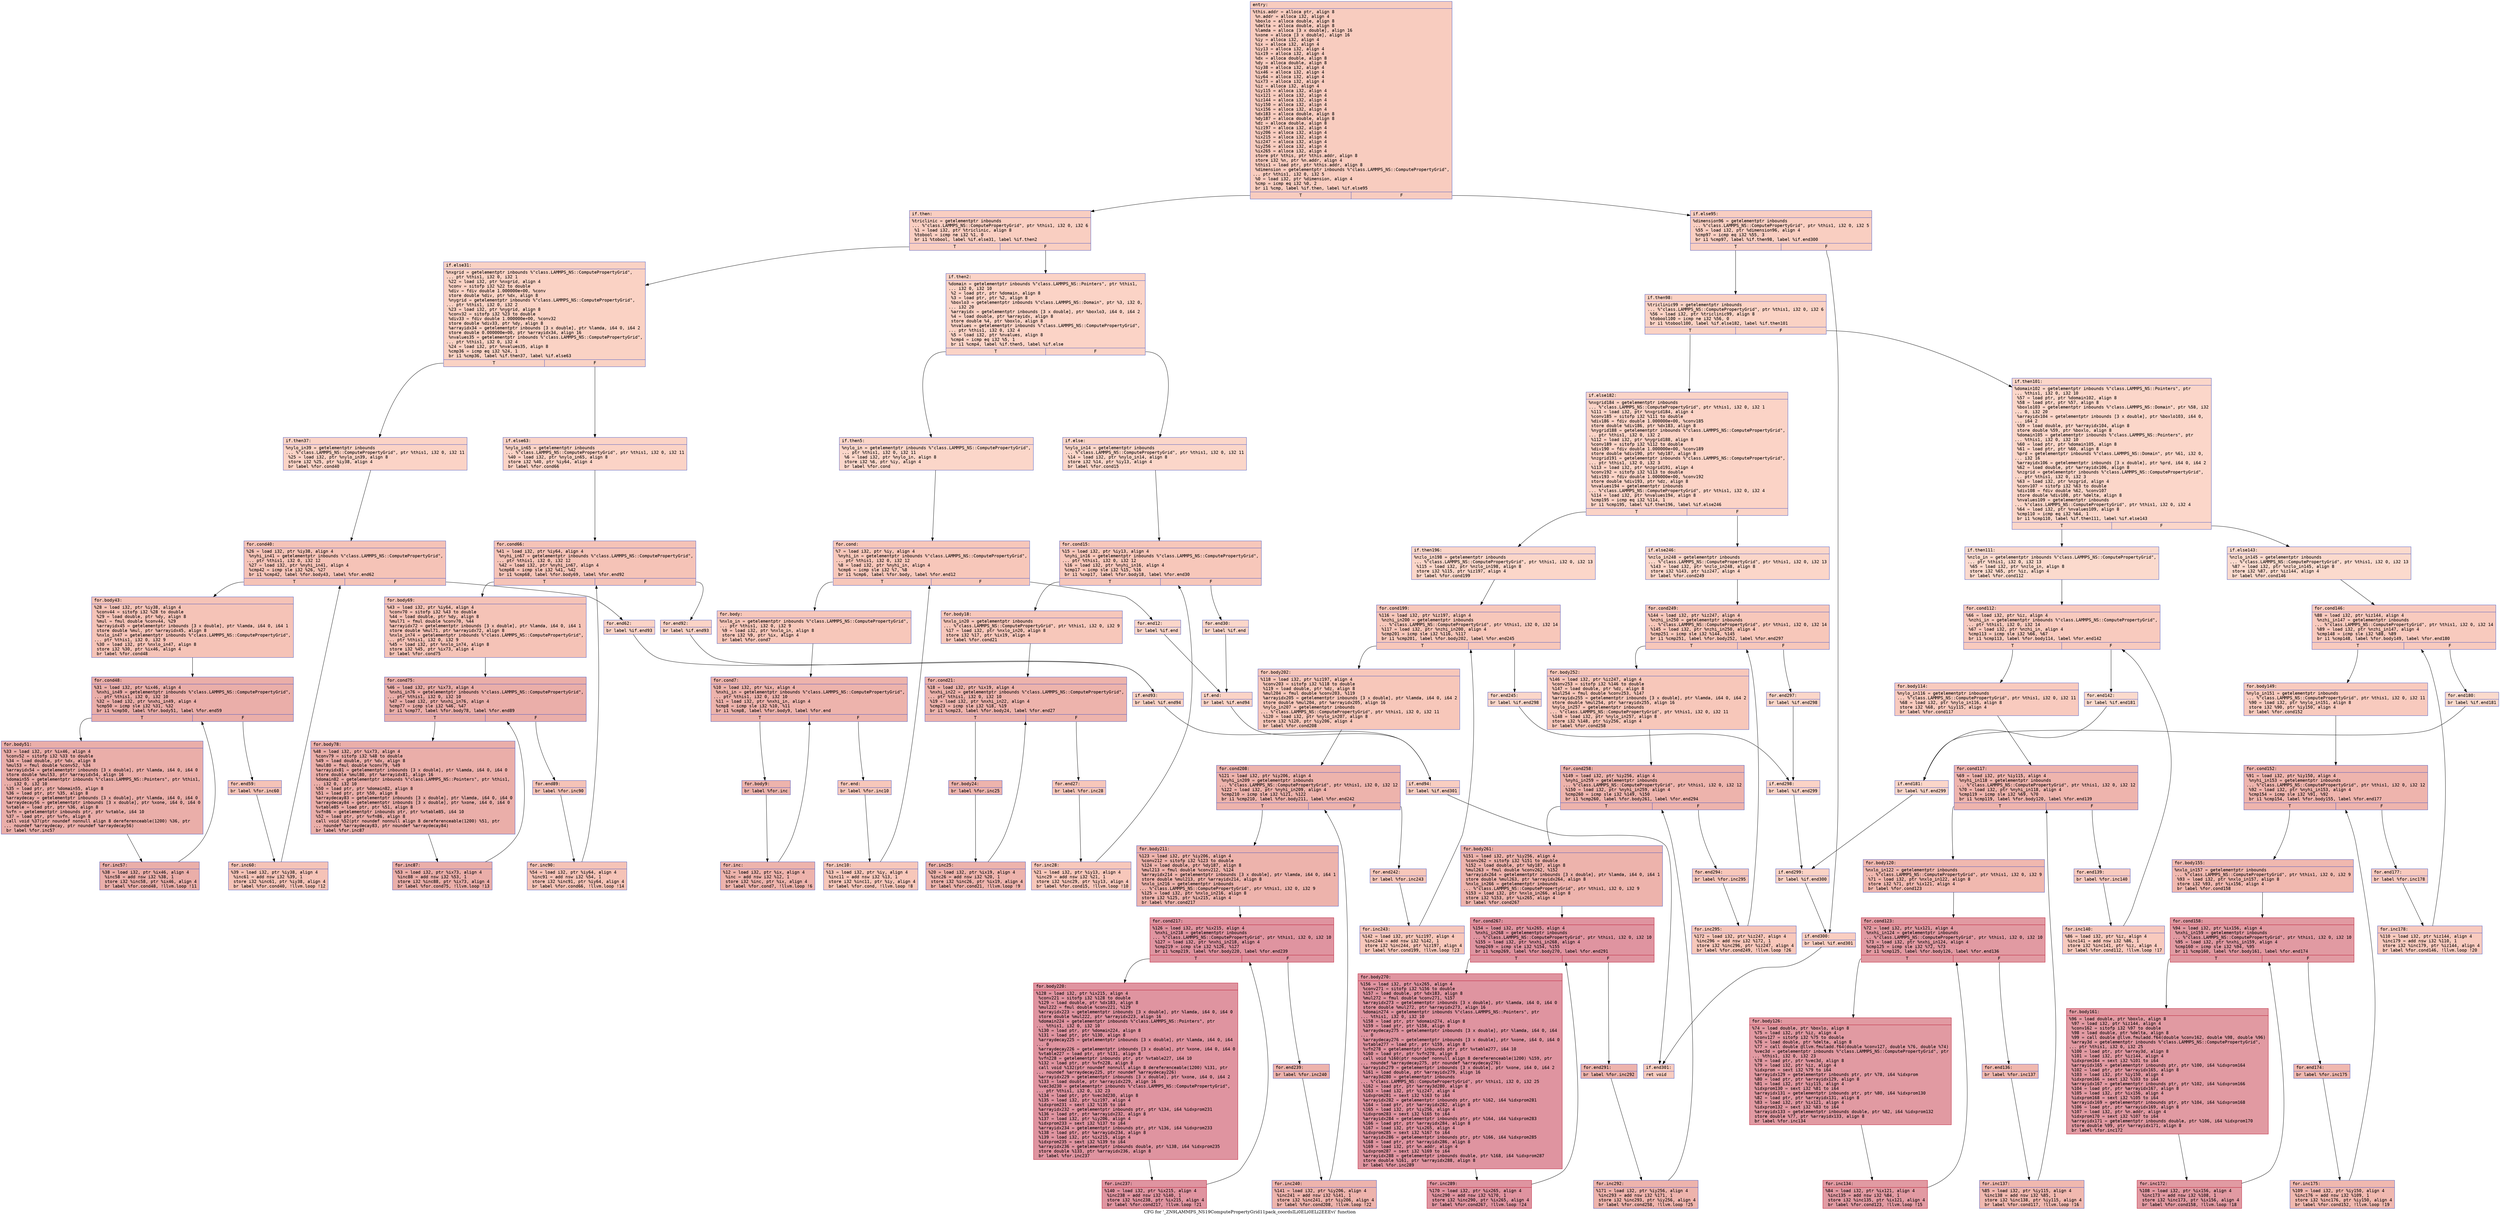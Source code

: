 digraph "CFG for '_ZN9LAMMPS_NS19ComputePropertyGrid11pack_coordsILi0ELi0ELi2EEEvi' function" {
	label="CFG for '_ZN9LAMMPS_NS19ComputePropertyGrid11pack_coordsILi0ELi0ELi2EEEvi' function";

	Node0x559142afe480 [shape=record,color="#3d50c3ff", style=filled, fillcolor="#f08b6e70" fontname="Courier",label="{entry:\l|  %this.addr = alloca ptr, align 8\l  %n.addr = alloca i32, align 4\l  %boxlo = alloca double, align 8\l  %delta = alloca double, align 8\l  %lamda = alloca [3 x double], align 16\l  %xone = alloca [3 x double], align 16\l  %iy = alloca i32, align 4\l  %ix = alloca i32, align 4\l  %iy13 = alloca i32, align 4\l  %ix19 = alloca i32, align 4\l  %dx = alloca double, align 8\l  %dy = alloca double, align 8\l  %iy38 = alloca i32, align 4\l  %ix46 = alloca i32, align 4\l  %iy64 = alloca i32, align 4\l  %ix73 = alloca i32, align 4\l  %iz = alloca i32, align 4\l  %iy115 = alloca i32, align 4\l  %ix121 = alloca i32, align 4\l  %iz144 = alloca i32, align 4\l  %iy150 = alloca i32, align 4\l  %ix156 = alloca i32, align 4\l  %dx183 = alloca double, align 8\l  %dy187 = alloca double, align 8\l  %dz = alloca double, align 8\l  %iz197 = alloca i32, align 4\l  %iy206 = alloca i32, align 4\l  %ix215 = alloca i32, align 4\l  %iz247 = alloca i32, align 4\l  %iy256 = alloca i32, align 4\l  %ix265 = alloca i32, align 4\l  store ptr %this, ptr %this.addr, align 8\l  store i32 %n, ptr %n.addr, align 4\l  %this1 = load ptr, ptr %this.addr, align 8\l  %dimension = getelementptr inbounds %\"class.LAMMPS_NS::ComputePropertyGrid\",\l... ptr %this1, i32 0, i32 5\l  %0 = load i32, ptr %dimension, align 4\l  %cmp = icmp eq i32 %0, 2\l  br i1 %cmp, label %if.then, label %if.else95\l|{<s0>T|<s1>F}}"];
	Node0x559142afe480:s0 -> Node0x559142afe4f0[tooltip="entry -> if.then\nProbability 50.00%" ];
	Node0x559142afe480:s1 -> Node0x559142b001d0[tooltip="entry -> if.else95\nProbability 50.00%" ];
	Node0x559142afe4f0 [shape=record,color="#3d50c3ff", style=filled, fillcolor="#f2907270" fontname="Courier",label="{if.then:\l|  %triclinic = getelementptr inbounds\l... %\"class.LAMMPS_NS::ComputePropertyGrid\", ptr %this1, i32 0, i32 6\l  %1 = load i32, ptr %triclinic, align 8\l  %tobool = icmp ne i32 %1, 0\l  br i1 %tobool, label %if.else31, label %if.then2\l|{<s0>T|<s1>F}}"];
	Node0x559142afe4f0:s0 -> Node0x559142afee50[tooltip="if.then -> if.else31\nProbability 62.50%" ];
	Node0x559142afe4f0:s1 -> Node0x559142b01ac0[tooltip="if.then -> if.then2\nProbability 37.50%" ];
	Node0x559142b01ac0 [shape=record,color="#3d50c3ff", style=filled, fillcolor="#f59c7d70" fontname="Courier",label="{if.then2:\l|  %domain = getelementptr inbounds %\"class.LAMMPS_NS::Pointers\", ptr %this1,\l... i32 0, i32 10\l  %2 = load ptr, ptr %domain, align 8\l  %3 = load ptr, ptr %2, align 8\l  %boxlo3 = getelementptr inbounds %\"class.LAMMPS_NS::Domain\", ptr %3, i32 0,\l... i32 20\l  %arrayidx = getelementptr inbounds [3 x double], ptr %boxlo3, i64 0, i64 2\l  %4 = load double, ptr %arrayidx, align 8\l  store double %4, ptr %boxlo, align 8\l  %nvalues = getelementptr inbounds %\"class.LAMMPS_NS::ComputePropertyGrid\",\l... ptr %this1, i32 0, i32 4\l  %5 = load i32, ptr %nvalues, align 8\l  %cmp4 = icmp eq i32 %5, 1\l  br i1 %cmp4, label %if.then5, label %if.else\l|{<s0>T|<s1>F}}"];
	Node0x559142b01ac0:s0 -> Node0x559142b022d0[tooltip="if.then2 -> if.then5\nProbability 50.00%" ];
	Node0x559142b01ac0:s1 -> Node0x559142a655b0[tooltip="if.then2 -> if.else\nProbability 50.00%" ];
	Node0x559142b022d0 [shape=record,color="#3d50c3ff", style=filled, fillcolor="#f6a38570" fontname="Courier",label="{if.then5:\l|  %nylo_in = getelementptr inbounds %\"class.LAMMPS_NS::ComputePropertyGrid\",\l... ptr %this1, i32 0, i32 11\l  %6 = load i32, ptr %nylo_in, align 8\l  store i32 %6, ptr %iy, align 4\l  br label %for.cond\l}"];
	Node0x559142b022d0 -> Node0x559142aff8e0[tooltip="if.then5 -> for.cond\nProbability 100.00%" ];
	Node0x559142aff8e0 [shape=record,color="#3d50c3ff", style=filled, fillcolor="#ec7f6370" fontname="Courier",label="{for.cond:\l|  %7 = load i32, ptr %iy, align 4\l  %nyhi_in = getelementptr inbounds %\"class.LAMMPS_NS::ComputePropertyGrid\",\l... ptr %this1, i32 0, i32 12\l  %8 = load i32, ptr %nyhi_in, align 4\l  %cmp6 = icmp sle i32 %7, %8\l  br i1 %cmp6, label %for.body, label %for.end12\l|{<s0>T|<s1>F}}"];
	Node0x559142aff8e0:s0 -> Node0x559142b02c50[tooltip="for.cond -> for.body\nProbability 96.88%" ];
	Node0x559142aff8e0:s1 -> Node0x559142b02cd0[tooltip="for.cond -> for.end12\nProbability 3.12%" ];
	Node0x559142b02c50 [shape=record,color="#3d50c3ff", style=filled, fillcolor="#ec7f6370" fontname="Courier",label="{for.body:\l|  %nxlo_in = getelementptr inbounds %\"class.LAMMPS_NS::ComputePropertyGrid\",\l... ptr %this1, i32 0, i32 9\l  %9 = load i32, ptr %nxlo_in, align 8\l  store i32 %9, ptr %ix, align 4\l  br label %for.cond7\l}"];
	Node0x559142b02c50 -> Node0x559142b03000[tooltip="for.body -> for.cond7\nProbability 100.00%" ];
	Node0x559142b03000 [shape=record,color="#3d50c3ff", style=filled, fillcolor="#d6524470" fontname="Courier",label="{for.cond7:\l|  %10 = load i32, ptr %ix, align 4\l  %nxhi_in = getelementptr inbounds %\"class.LAMMPS_NS::ComputePropertyGrid\",\l... ptr %this1, i32 0, i32 10\l  %11 = load i32, ptr %nxhi_in, align 4\l  %cmp8 = icmp sle i32 %10, %11\l  br i1 %cmp8, label %for.body9, label %for.end\l|{<s0>T|<s1>F}}"];
	Node0x559142b03000:s0 -> Node0x559142b03380[tooltip="for.cond7 -> for.body9\nProbability 96.88%" ];
	Node0x559142b03000:s1 -> Node0x559142b03400[tooltip="for.cond7 -> for.end\nProbability 3.12%" ];
	Node0x559142b03380 [shape=record,color="#3d50c3ff", style=filled, fillcolor="#d6524470" fontname="Courier",label="{for.body9:\l|  br label %for.inc\l}"];
	Node0x559142b03380 -> Node0x559142b03580[tooltip="for.body9 -> for.inc\nProbability 100.00%" ];
	Node0x559142b03580 [shape=record,color="#3d50c3ff", style=filled, fillcolor="#d6524470" fontname="Courier",label="{for.inc:\l|  %12 = load i32, ptr %ix, align 4\l  %inc = add nsw i32 %12, 1\l  store i32 %inc, ptr %ix, align 4\l  br label %for.cond7, !llvm.loop !6\l}"];
	Node0x559142b03580 -> Node0x559142b03000[tooltip="for.inc -> for.cond7\nProbability 100.00%" ];
	Node0x559142b03400 [shape=record,color="#3d50c3ff", style=filled, fillcolor="#ec7f6370" fontname="Courier",label="{for.end:\l|  br label %for.inc10\l}"];
	Node0x559142b03400 -> Node0x559142b039f0[tooltip="for.end -> for.inc10\nProbability 100.00%" ];
	Node0x559142b039f0 [shape=record,color="#3d50c3ff", style=filled, fillcolor="#ec7f6370" fontname="Courier",label="{for.inc10:\l|  %13 = load i32, ptr %iy, align 4\l  %inc11 = add nsw i32 %13, 1\l  store i32 %inc11, ptr %iy, align 4\l  br label %for.cond, !llvm.loop !8\l}"];
	Node0x559142b039f0 -> Node0x559142aff8e0[tooltip="for.inc10 -> for.cond\nProbability 100.00%" ];
	Node0x559142b02cd0 [shape=record,color="#3d50c3ff", style=filled, fillcolor="#f6a38570" fontname="Courier",label="{for.end12:\l|  br label %if.end\l}"];
	Node0x559142b02cd0 -> Node0x559142b03e70[tooltip="for.end12 -> if.end\nProbability 100.00%" ];
	Node0x559142a655b0 [shape=record,color="#3d50c3ff", style=filled, fillcolor="#f6a38570" fontname="Courier",label="{if.else:\l|  %nylo_in14 = getelementptr inbounds\l... %\"class.LAMMPS_NS::ComputePropertyGrid\", ptr %this1, i32 0, i32 11\l  %14 = load i32, ptr %nylo_in14, align 8\l  store i32 %14, ptr %iy13, align 4\l  br label %for.cond15\l}"];
	Node0x559142a655b0 -> Node0x559142b04160[tooltip="if.else -> for.cond15\nProbability 100.00%" ];
	Node0x559142b04160 [shape=record,color="#3d50c3ff", style=filled, fillcolor="#ec7f6370" fontname="Courier",label="{for.cond15:\l|  %15 = load i32, ptr %iy13, align 4\l  %nyhi_in16 = getelementptr inbounds %\"class.LAMMPS_NS::ComputePropertyGrid\",\l... ptr %this1, i32 0, i32 12\l  %16 = load i32, ptr %nyhi_in16, align 4\l  %cmp17 = icmp sle i32 %15, %16\l  br i1 %cmp17, label %for.body18, label %for.end30\l|{<s0>T|<s1>F}}"];
	Node0x559142b04160:s0 -> Node0x559142b044f0[tooltip="for.cond15 -> for.body18\nProbability 96.88%" ];
	Node0x559142b04160:s1 -> Node0x559142b04570[tooltip="for.cond15 -> for.end30\nProbability 3.12%" ];
	Node0x559142b044f0 [shape=record,color="#3d50c3ff", style=filled, fillcolor="#ec7f6370" fontname="Courier",label="{for.body18:\l|  %nxlo_in20 = getelementptr inbounds\l... %\"class.LAMMPS_NS::ComputePropertyGrid\", ptr %this1, i32 0, i32 9\l  %17 = load i32, ptr %nxlo_in20, align 8\l  store i32 %17, ptr %ix19, align 4\l  br label %for.cond21\l}"];
	Node0x559142b044f0 -> Node0x559142b048b0[tooltip="for.body18 -> for.cond21\nProbability 100.00%" ];
	Node0x559142b048b0 [shape=record,color="#3d50c3ff", style=filled, fillcolor="#d6524470" fontname="Courier",label="{for.cond21:\l|  %18 = load i32, ptr %ix19, align 4\l  %nxhi_in22 = getelementptr inbounds %\"class.LAMMPS_NS::ComputePropertyGrid\",\l... ptr %this1, i32 0, i32 10\l  %19 = load i32, ptr %nxhi_in22, align 4\l  %cmp23 = icmp sle i32 %18, %19\l  br i1 %cmp23, label %for.body24, label %for.end27\l|{<s0>T|<s1>F}}"];
	Node0x559142b048b0:s0 -> Node0x559142b04c40[tooltip="for.cond21 -> for.body24\nProbability 96.88%" ];
	Node0x559142b048b0:s1 -> Node0x559142b04cc0[tooltip="for.cond21 -> for.end27\nProbability 3.12%" ];
	Node0x559142b04c40 [shape=record,color="#3d50c3ff", style=filled, fillcolor="#d6524470" fontname="Courier",label="{for.body24:\l|  br label %for.inc25\l}"];
	Node0x559142b04c40 -> Node0x559142b04df0[tooltip="for.body24 -> for.inc25\nProbability 100.00%" ];
	Node0x559142b04df0 [shape=record,color="#3d50c3ff", style=filled, fillcolor="#d6524470" fontname="Courier",label="{for.inc25:\l|  %20 = load i32, ptr %ix19, align 4\l  %inc26 = add nsw i32 %20, 1\l  store i32 %inc26, ptr %ix19, align 4\l  br label %for.cond21, !llvm.loop !9\l}"];
	Node0x559142b04df0 -> Node0x559142b048b0[tooltip="for.inc25 -> for.cond21\nProbability 100.00%" ];
	Node0x559142b04cc0 [shape=record,color="#3d50c3ff", style=filled, fillcolor="#ec7f6370" fontname="Courier",label="{for.end27:\l|  br label %for.inc28\l}"];
	Node0x559142b04cc0 -> Node0x559142b05270[tooltip="for.end27 -> for.inc28\nProbability 100.00%" ];
	Node0x559142b05270 [shape=record,color="#3d50c3ff", style=filled, fillcolor="#ec7f6370" fontname="Courier",label="{for.inc28:\l|  %21 = load i32, ptr %iy13, align 4\l  %inc29 = add nsw i32 %21, 1\l  store i32 %inc29, ptr %iy13, align 4\l  br label %for.cond15, !llvm.loop !10\l}"];
	Node0x559142b05270 -> Node0x559142b04160[tooltip="for.inc28 -> for.cond15\nProbability 100.00%" ];
	Node0x559142b04570 [shape=record,color="#3d50c3ff", style=filled, fillcolor="#f6a38570" fontname="Courier",label="{for.end30:\l|  br label %if.end\l}"];
	Node0x559142b04570 -> Node0x559142b03e70[tooltip="for.end30 -> if.end\nProbability 100.00%" ];
	Node0x559142b03e70 [shape=record,color="#3d50c3ff", style=filled, fillcolor="#f59c7d70" fontname="Courier",label="{if.end:\l|  br label %if.end94\l}"];
	Node0x559142b03e70 -> Node0x559142b05760[tooltip="if.end -> if.end94\nProbability 100.00%" ];
	Node0x559142afee50 [shape=record,color="#3d50c3ff", style=filled, fillcolor="#f4987a70" fontname="Courier",label="{if.else31:\l|  %nxgrid = getelementptr inbounds %\"class.LAMMPS_NS::ComputePropertyGrid\",\l... ptr %this1, i32 0, i32 1\l  %22 = load i32, ptr %nxgrid, align 4\l  %conv = sitofp i32 %22 to double\l  %div = fdiv double 1.000000e+00, %conv\l  store double %div, ptr %dx, align 8\l  %nygrid = getelementptr inbounds %\"class.LAMMPS_NS::ComputePropertyGrid\",\l... ptr %this1, i32 0, i32 2\l  %23 = load i32, ptr %nygrid, align 8\l  %conv32 = sitofp i32 %23 to double\l  %div33 = fdiv double 1.000000e+00, %conv32\l  store double %div33, ptr %dy, align 8\l  %arrayidx34 = getelementptr inbounds [3 x double], ptr %lamda, i64 0, i64 2\l  store double 0.000000e+00, ptr %arrayidx34, align 16\l  %nvalues35 = getelementptr inbounds %\"class.LAMMPS_NS::ComputePropertyGrid\",\l... ptr %this1, i32 0, i32 4\l  %24 = load i32, ptr %nvalues35, align 8\l  %cmp36 = icmp eq i32 %24, 1\l  br i1 %cmp36, label %if.then37, label %if.else63\l|{<s0>T|<s1>F}}"];
	Node0x559142afee50:s0 -> Node0x559142b06280[tooltip="if.else31 -> if.then37\nProbability 50.00%" ];
	Node0x559142afee50:s1 -> Node0x559142b06300[tooltip="if.else31 -> if.else63\nProbability 50.00%" ];
	Node0x559142b06280 [shape=record,color="#3d50c3ff", style=filled, fillcolor="#f59c7d70" fontname="Courier",label="{if.then37:\l|  %nylo_in39 = getelementptr inbounds\l... %\"class.LAMMPS_NS::ComputePropertyGrid\", ptr %this1, i32 0, i32 11\l  %25 = load i32, ptr %nylo_in39, align 8\l  store i32 %25, ptr %iy38, align 4\l  br label %for.cond40\l}"];
	Node0x559142b06280 -> Node0x559142b06640[tooltip="if.then37 -> for.cond40\nProbability 100.00%" ];
	Node0x559142b06640 [shape=record,color="#3d50c3ff", style=filled, fillcolor="#e8765c70" fontname="Courier",label="{for.cond40:\l|  %26 = load i32, ptr %iy38, align 4\l  %nyhi_in41 = getelementptr inbounds %\"class.LAMMPS_NS::ComputePropertyGrid\",\l... ptr %this1, i32 0, i32 12\l  %27 = load i32, ptr %nyhi_in41, align 4\l  %cmp42 = icmp sle i32 %26, %27\l  br i1 %cmp42, label %for.body43, label %for.end62\l|{<s0>T|<s1>F}}"];
	Node0x559142b06640:s0 -> Node0x559142b02660[tooltip="for.cond40 -> for.body43\nProbability 96.88%" ];
	Node0x559142b06640:s1 -> Node0x559142b026e0[tooltip="for.cond40 -> for.end62\nProbability 3.12%" ];
	Node0x559142b02660 [shape=record,color="#3d50c3ff", style=filled, fillcolor="#e8765c70" fontname="Courier",label="{for.body43:\l|  %28 = load i32, ptr %iy38, align 4\l  %conv44 = sitofp i32 %28 to double\l  %29 = load double, ptr %dy, align 8\l  %mul = fmul double %conv44, %29\l  %arrayidx45 = getelementptr inbounds [3 x double], ptr %lamda, i64 0, i64 1\l  store double %mul, ptr %arrayidx45, align 8\l  %nxlo_in47 = getelementptr inbounds %\"class.LAMMPS_NS::ComputePropertyGrid\",\l... ptr %this1, i32 0, i32 9\l  %30 = load i32, ptr %nxlo_in47, align 8\l  store i32 %30, ptr %ix46, align 4\l  br label %for.cond48\l}"];
	Node0x559142b02660 -> Node0x559142b07760[tooltip="for.body43 -> for.cond48\nProbability 100.00%" ];
	Node0x559142b07760 [shape=record,color="#3d50c3ff", style=filled, fillcolor="#d0473d70" fontname="Courier",label="{for.cond48:\l|  %31 = load i32, ptr %ix46, align 4\l  %nxhi_in49 = getelementptr inbounds %\"class.LAMMPS_NS::ComputePropertyGrid\",\l... ptr %this1, i32 0, i32 10\l  %32 = load i32, ptr %nxhi_in49, align 4\l  %cmp50 = icmp sle i32 %31, %32\l  br i1 %cmp50, label %for.body51, label %for.end59\l|{<s0>T|<s1>F}}"];
	Node0x559142b07760:s0 -> Node0x559142b07af0[tooltip="for.cond48 -> for.body51\nProbability 96.88%" ];
	Node0x559142b07760:s1 -> Node0x559142b07b70[tooltip="for.cond48 -> for.end59\nProbability 3.12%" ];
	Node0x559142b07af0 [shape=record,color="#3d50c3ff", style=filled, fillcolor="#d0473d70" fontname="Courier",label="{for.body51:\l|  %33 = load i32, ptr %ix46, align 4\l  %conv52 = sitofp i32 %33 to double\l  %34 = load double, ptr %dx, align 8\l  %mul53 = fmul double %conv52, %34\l  %arrayidx54 = getelementptr inbounds [3 x double], ptr %lamda, i64 0, i64 0\l  store double %mul53, ptr %arrayidx54, align 16\l  %domain55 = getelementptr inbounds %\"class.LAMMPS_NS::Pointers\", ptr %this1,\l... i32 0, i32 10\l  %35 = load ptr, ptr %domain55, align 8\l  %36 = load ptr, ptr %35, align 8\l  %arraydecay = getelementptr inbounds [3 x double], ptr %lamda, i64 0, i64 0\l  %arraydecay56 = getelementptr inbounds [3 x double], ptr %xone, i64 0, i64 0\l  %vtable = load ptr, ptr %36, align 8\l  %vfn = getelementptr inbounds ptr, ptr %vtable, i64 10\l  %37 = load ptr, ptr %vfn, align 8\l  call void %37(ptr noundef nonnull align 8 dereferenceable(1200) %36, ptr\l... noundef %arraydecay, ptr noundef %arraydecay56)\l  br label %for.inc57\l}"];
	Node0x559142b07af0 -> Node0x559142b086e0[tooltip="for.body51 -> for.inc57\nProbability 100.00%" ];
	Node0x559142b086e0 [shape=record,color="#3d50c3ff", style=filled, fillcolor="#d0473d70" fontname="Courier",label="{for.inc57:\l|  %38 = load i32, ptr %ix46, align 4\l  %inc58 = add nsw i32 %38, 1\l  store i32 %inc58, ptr %ix46, align 4\l  br label %for.cond48, !llvm.loop !11\l}"];
	Node0x559142b086e0 -> Node0x559142b07760[tooltip="for.inc57 -> for.cond48\nProbability 100.00%" ];
	Node0x559142b07b70 [shape=record,color="#3d50c3ff", style=filled, fillcolor="#e8765c70" fontname="Courier",label="{for.end59:\l|  br label %for.inc60\l}"];
	Node0x559142b07b70 -> Node0x559142b08b10[tooltip="for.end59 -> for.inc60\nProbability 100.00%" ];
	Node0x559142b08b10 [shape=record,color="#3d50c3ff", style=filled, fillcolor="#e8765c70" fontname="Courier",label="{for.inc60:\l|  %39 = load i32, ptr %iy38, align 4\l  %inc61 = add nsw i32 %39, 1\l  store i32 %inc61, ptr %iy38, align 4\l  br label %for.cond40, !llvm.loop !12\l}"];
	Node0x559142b08b10 -> Node0x559142b06640[tooltip="for.inc60 -> for.cond40\nProbability 100.00%" ];
	Node0x559142b026e0 [shape=record,color="#3d50c3ff", style=filled, fillcolor="#f59c7d70" fontname="Courier",label="{for.end62:\l|  br label %if.end93\l}"];
	Node0x559142b026e0 -> Node0x559142b08f70[tooltip="for.end62 -> if.end93\nProbability 100.00%" ];
	Node0x559142b06300 [shape=record,color="#3d50c3ff", style=filled, fillcolor="#f59c7d70" fontname="Courier",label="{if.else63:\l|  %nylo_in65 = getelementptr inbounds\l... %\"class.LAMMPS_NS::ComputePropertyGrid\", ptr %this1, i32 0, i32 11\l  %40 = load i32, ptr %nylo_in65, align 8\l  store i32 %40, ptr %iy64, align 4\l  br label %for.cond66\l}"];
	Node0x559142b06300 -> Node0x559142b09270[tooltip="if.else63 -> for.cond66\nProbability 100.00%" ];
	Node0x559142b09270 [shape=record,color="#3d50c3ff", style=filled, fillcolor="#e8765c70" fontname="Courier",label="{for.cond66:\l|  %41 = load i32, ptr %iy64, align 4\l  %nyhi_in67 = getelementptr inbounds %\"class.LAMMPS_NS::ComputePropertyGrid\",\l... ptr %this1, i32 0, i32 12\l  %42 = load i32, ptr %nyhi_in67, align 4\l  %cmp68 = icmp sle i32 %41, %42\l  br i1 %cmp68, label %for.body69, label %for.end92\l|{<s0>T|<s1>F}}"];
	Node0x559142b09270:s0 -> Node0x559142b09600[tooltip="for.cond66 -> for.body69\nProbability 96.88%" ];
	Node0x559142b09270:s1 -> Node0x559142b09680[tooltip="for.cond66 -> for.end92\nProbability 3.12%" ];
	Node0x559142b09600 [shape=record,color="#3d50c3ff", style=filled, fillcolor="#e8765c70" fontname="Courier",label="{for.body69:\l|  %43 = load i32, ptr %iy64, align 4\l  %conv70 = sitofp i32 %43 to double\l  %44 = load double, ptr %dy, align 8\l  %mul71 = fmul double %conv70, %44\l  %arrayidx72 = getelementptr inbounds [3 x double], ptr %lamda, i64 0, i64 1\l  store double %mul71, ptr %arrayidx72, align 8\l  %nxlo_in74 = getelementptr inbounds %\"class.LAMMPS_NS::ComputePropertyGrid\",\l... ptr %this1, i32 0, i32 9\l  %45 = load i32, ptr %nxlo_in74, align 8\l  store i32 %45, ptr %ix73, align 4\l  br label %for.cond75\l}"];
	Node0x559142b09600 -> Node0x559142b09d90[tooltip="for.body69 -> for.cond75\nProbability 100.00%" ];
	Node0x559142b09d90 [shape=record,color="#3d50c3ff", style=filled, fillcolor="#d0473d70" fontname="Courier",label="{for.cond75:\l|  %46 = load i32, ptr %ix73, align 4\l  %nxhi_in76 = getelementptr inbounds %\"class.LAMMPS_NS::ComputePropertyGrid\",\l... ptr %this1, i32 0, i32 10\l  %47 = load i32, ptr %nxhi_in76, align 4\l  %cmp77 = icmp sle i32 %46, %47\l  br i1 %cmp77, label %for.body78, label %for.end89\l|{<s0>T|<s1>F}}"];
	Node0x559142b09d90:s0 -> Node0x559142b0a930[tooltip="for.cond75 -> for.body78\nProbability 96.88%" ];
	Node0x559142b09d90:s1 -> Node0x559142b0a9b0[tooltip="for.cond75 -> for.end89\nProbability 3.12%" ];
	Node0x559142b0a930 [shape=record,color="#3d50c3ff", style=filled, fillcolor="#d0473d70" fontname="Courier",label="{for.body78:\l|  %48 = load i32, ptr %ix73, align 4\l  %conv79 = sitofp i32 %48 to double\l  %49 = load double, ptr %dx, align 8\l  %mul80 = fmul double %conv79, %49\l  %arrayidx81 = getelementptr inbounds [3 x double], ptr %lamda, i64 0, i64 0\l  store double %mul80, ptr %arrayidx81, align 16\l  %domain82 = getelementptr inbounds %\"class.LAMMPS_NS::Pointers\", ptr %this1,\l... i32 0, i32 10\l  %50 = load ptr, ptr %domain82, align 8\l  %51 = load ptr, ptr %50, align 8\l  %arraydecay83 = getelementptr inbounds [3 x double], ptr %lamda, i64 0, i64 0\l  %arraydecay84 = getelementptr inbounds [3 x double], ptr %xone, i64 0, i64 0\l  %vtable85 = load ptr, ptr %51, align 8\l  %vfn86 = getelementptr inbounds ptr, ptr %vtable85, i64 10\l  %52 = load ptr, ptr %vfn86, align 8\l  call void %52(ptr noundef nonnull align 8 dereferenceable(1200) %51, ptr\l... noundef %arraydecay83, ptr noundef %arraydecay84)\l  br label %for.inc87\l}"];
	Node0x559142b0a930 -> Node0x559142b0b610[tooltip="for.body78 -> for.inc87\nProbability 100.00%" ];
	Node0x559142b0b610 [shape=record,color="#3d50c3ff", style=filled, fillcolor="#d0473d70" fontname="Courier",label="{for.inc87:\l|  %53 = load i32, ptr %ix73, align 4\l  %inc88 = add nsw i32 %53, 1\l  store i32 %inc88, ptr %ix73, align 4\l  br label %for.cond75, !llvm.loop !13\l}"];
	Node0x559142b0b610 -> Node0x559142b09d90[tooltip="for.inc87 -> for.cond75\nProbability 100.00%" ];
	Node0x559142b0a9b0 [shape=record,color="#3d50c3ff", style=filled, fillcolor="#e8765c70" fontname="Courier",label="{for.end89:\l|  br label %for.inc90\l}"];
	Node0x559142b0a9b0 -> Node0x559142b0ba40[tooltip="for.end89 -> for.inc90\nProbability 100.00%" ];
	Node0x559142b0ba40 [shape=record,color="#3d50c3ff", style=filled, fillcolor="#e8765c70" fontname="Courier",label="{for.inc90:\l|  %54 = load i32, ptr %iy64, align 4\l  %inc91 = add nsw i32 %54, 1\l  store i32 %inc91, ptr %iy64, align 4\l  br label %for.cond66, !llvm.loop !14\l}"];
	Node0x559142b0ba40 -> Node0x559142b09270[tooltip="for.inc90 -> for.cond66\nProbability 100.00%" ];
	Node0x559142b09680 [shape=record,color="#3d50c3ff", style=filled, fillcolor="#f59c7d70" fontname="Courier",label="{for.end92:\l|  br label %if.end93\l}"];
	Node0x559142b09680 -> Node0x559142b08f70[tooltip="for.end92 -> if.end93\nProbability 100.00%" ];
	Node0x559142b08f70 [shape=record,color="#3d50c3ff", style=filled, fillcolor="#f4987a70" fontname="Courier",label="{if.end93:\l|  br label %if.end94\l}"];
	Node0x559142b08f70 -> Node0x559142b05760[tooltip="if.end93 -> if.end94\nProbability 100.00%" ];
	Node0x559142b05760 [shape=record,color="#3d50c3ff", style=filled, fillcolor="#f2907270" fontname="Courier",label="{if.end94:\l|  br label %if.end301\l}"];
	Node0x559142b05760 -> Node0x559142b0bf80[tooltip="if.end94 -> if.end301\nProbability 100.00%" ];
	Node0x559142b001d0 [shape=record,color="#3d50c3ff", style=filled, fillcolor="#f2907270" fontname="Courier",label="{if.else95:\l|  %dimension96 = getelementptr inbounds\l... %\"class.LAMMPS_NS::ComputePropertyGrid\", ptr %this1, i32 0, i32 5\l  %55 = load i32, ptr %dimension96, align 4\l  %cmp97 = icmp eq i32 %55, 3\l  br i1 %cmp97, label %if.then98, label %if.end300\l|{<s0>T|<s1>F}}"];
	Node0x559142b001d0:s0 -> Node0x559142b0c290[tooltip="if.else95 -> if.then98\nProbability 50.00%" ];
	Node0x559142b001d0:s1 -> Node0x559142b0c310[tooltip="if.else95 -> if.end300\nProbability 50.00%" ];
	Node0x559142b0c290 [shape=record,color="#3d50c3ff", style=filled, fillcolor="#f4987a70" fontname="Courier",label="{if.then98:\l|  %triclinic99 = getelementptr inbounds\l... %\"class.LAMMPS_NS::ComputePropertyGrid\", ptr %this1, i32 0, i32 6\l  %56 = load i32, ptr %triclinic99, align 8\l  %tobool100 = icmp ne i32 %56, 0\l  br i1 %tobool100, label %if.else182, label %if.then101\l|{<s0>T|<s1>F}}"];
	Node0x559142b0c290:s0 -> Node0x559142b0c670[tooltip="if.then98 -> if.else182\nProbability 62.50%" ];
	Node0x559142b0c290:s1 -> Node0x559142b0c6f0[tooltip="if.then98 -> if.then101\nProbability 37.50%" ];
	Node0x559142b0c6f0 [shape=record,color="#3d50c3ff", style=filled, fillcolor="#f6a38570" fontname="Courier",label="{if.then101:\l|  %domain102 = getelementptr inbounds %\"class.LAMMPS_NS::Pointers\", ptr\l... %this1, i32 0, i32 10\l  %57 = load ptr, ptr %domain102, align 8\l  %58 = load ptr, ptr %57, align 8\l  %boxlo103 = getelementptr inbounds %\"class.LAMMPS_NS::Domain\", ptr %58, i32\l... 0, i32 20\l  %arrayidx104 = getelementptr inbounds [3 x double], ptr %boxlo103, i64 0,\l... i64 2\l  %59 = load double, ptr %arrayidx104, align 8\l  store double %59, ptr %boxlo, align 8\l  %domain105 = getelementptr inbounds %\"class.LAMMPS_NS::Pointers\", ptr\l... %this1, i32 0, i32 10\l  %60 = load ptr, ptr %domain105, align 8\l  %61 = load ptr, ptr %60, align 8\l  %prd = getelementptr inbounds %\"class.LAMMPS_NS::Domain\", ptr %61, i32 0,\l... i32 16\l  %arrayidx106 = getelementptr inbounds [3 x double], ptr %prd, i64 0, i64 2\l  %62 = load double, ptr %arrayidx106, align 8\l  %nzgrid = getelementptr inbounds %\"class.LAMMPS_NS::ComputePropertyGrid\",\l... ptr %this1, i32 0, i32 3\l  %63 = load i32, ptr %nzgrid, align 4\l  %conv107 = sitofp i32 %63 to double\l  %div108 = fdiv double %62, %conv107\l  store double %div108, ptr %delta, align 8\l  %nvalues109 = getelementptr inbounds\l... %\"class.LAMMPS_NS::ComputePropertyGrid\", ptr %this1, i32 0, i32 4\l  %64 = load i32, ptr %nvalues109, align 8\l  %cmp110 = icmp eq i32 %64, 1\l  br i1 %cmp110, label %if.then111, label %if.else143\l|{<s0>T|<s1>F}}"];
	Node0x559142b0c6f0:s0 -> Node0x559142b0d6b0[tooltip="if.then101 -> if.then111\nProbability 50.00%" ];
	Node0x559142b0c6f0:s1 -> Node0x559142b0d730[tooltip="if.then101 -> if.else143\nProbability 50.00%" ];
	Node0x559142b0d6b0 [shape=record,color="#3d50c3ff", style=filled, fillcolor="#f7ac8e70" fontname="Courier",label="{if.then111:\l|  %nzlo_in = getelementptr inbounds %\"class.LAMMPS_NS::ComputePropertyGrid\",\l... ptr %this1, i32 0, i32 13\l  %65 = load i32, ptr %nzlo_in, align 8\l  store i32 %65, ptr %iz, align 4\l  br label %for.cond112\l}"];
	Node0x559142b0d6b0 -> Node0x559142b0da60[tooltip="if.then111 -> for.cond112\nProbability 100.00%" ];
	Node0x559142b0da60 [shape=record,color="#3d50c3ff", style=filled, fillcolor="#ef886b70" fontname="Courier",label="{for.cond112:\l|  %66 = load i32, ptr %iz, align 4\l  %nzhi_in = getelementptr inbounds %\"class.LAMMPS_NS::ComputePropertyGrid\",\l... ptr %this1, i32 0, i32 14\l  %67 = load i32, ptr %nzhi_in, align 4\l  %cmp113 = icmp sle i32 %66, %67\l  br i1 %cmp113, label %for.body114, label %for.end142\l|{<s0>T|<s1>F}}"];
	Node0x559142b0da60:s0 -> Node0x559142b0dde0[tooltip="for.cond112 -> for.body114\nProbability 96.88%" ];
	Node0x559142b0da60:s1 -> Node0x559142b0de60[tooltip="for.cond112 -> for.end142\nProbability 3.12%" ];
	Node0x559142b0dde0 [shape=record,color="#3d50c3ff", style=filled, fillcolor="#ef886b70" fontname="Courier",label="{for.body114:\l|  %nylo_in116 = getelementptr inbounds\l... %\"class.LAMMPS_NS::ComputePropertyGrid\", ptr %this1, i32 0, i32 11\l  %68 = load i32, ptr %nylo_in116, align 8\l  store i32 %68, ptr %iy115, align 4\l  br label %for.cond117\l}"];
	Node0x559142b0dde0 -> Node0x559142b0e1a0[tooltip="for.body114 -> for.cond117\nProbability 100.00%" ];
	Node0x559142b0e1a0 [shape=record,color="#3d50c3ff", style=filled, fillcolor="#d8564670" fontname="Courier",label="{for.cond117:\l|  %69 = load i32, ptr %iy115, align 4\l  %nyhi_in118 = getelementptr inbounds\l... %\"class.LAMMPS_NS::ComputePropertyGrid\", ptr %this1, i32 0, i32 12\l  %70 = load i32, ptr %nyhi_in118, align 4\l  %cmp119 = icmp sle i32 %69, %70\l  br i1 %cmp119, label %for.body120, label %for.end139\l|{<s0>T|<s1>F}}"];
	Node0x559142b0e1a0:s0 -> Node0x559142b0e530[tooltip="for.cond117 -> for.body120\nProbability 96.88%" ];
	Node0x559142b0e1a0:s1 -> Node0x559142b0e5b0[tooltip="for.cond117 -> for.end139\nProbability 3.12%" ];
	Node0x559142b0e530 [shape=record,color="#3d50c3ff", style=filled, fillcolor="#dc5d4a70" fontname="Courier",label="{for.body120:\l|  %nxlo_in122 = getelementptr inbounds\l... %\"class.LAMMPS_NS::ComputePropertyGrid\", ptr %this1, i32 0, i32 9\l  %71 = load i32, ptr %nxlo_in122, align 8\l  store i32 %71, ptr %ix121, align 4\l  br label %for.cond123\l}"];
	Node0x559142b0e530 -> Node0x559142b0e950[tooltip="for.body120 -> for.cond123\nProbability 100.00%" ];
	Node0x559142b0e950 [shape=record,color="#b70d28ff", style=filled, fillcolor="#bb1b2c70" fontname="Courier",label="{for.cond123:\l|  %72 = load i32, ptr %ix121, align 4\l  %nxhi_in124 = getelementptr inbounds\l... %\"class.LAMMPS_NS::ComputePropertyGrid\", ptr %this1, i32 0, i32 10\l  %73 = load i32, ptr %nxhi_in124, align 4\l  %cmp125 = icmp sle i32 %72, %73\l  br i1 %cmp125, label %for.body126, label %for.end136\l|{<s0>T|<s1>F}}"];
	Node0x559142b0e950:s0 -> Node0x559142b0ece0[tooltip="for.cond123 -> for.body126\nProbability 96.88%" ];
	Node0x559142b0e950:s1 -> Node0x559142b0ed60[tooltip="for.cond123 -> for.end136\nProbability 3.12%" ];
	Node0x559142b0ece0 [shape=record,color="#b70d28ff", style=filled, fillcolor="#bb1b2c70" fontname="Courier",label="{for.body126:\l|  %74 = load double, ptr %boxlo, align 8\l  %75 = load i32, ptr %iz, align 4\l  %conv127 = sitofp i32 %75 to double\l  %76 = load double, ptr %delta, align 8\l  %77 = call double @llvm.fmuladd.f64(double %conv127, double %76, double %74)\l  %vec3d = getelementptr inbounds %\"class.LAMMPS_NS::ComputePropertyGrid\", ptr\l... %this1, i32 0, i32 23\l  %78 = load ptr, ptr %vec3d, align 8\l  %79 = load i32, ptr %iz, align 4\l  %idxprom = sext i32 %79 to i64\l  %arrayidx129 = getelementptr inbounds ptr, ptr %78, i64 %idxprom\l  %80 = load ptr, ptr %arrayidx129, align 8\l  %81 = load i32, ptr %iy115, align 4\l  %idxprom130 = sext i32 %81 to i64\l  %arrayidx131 = getelementptr inbounds ptr, ptr %80, i64 %idxprom130\l  %82 = load ptr, ptr %arrayidx131, align 8\l  %83 = load i32, ptr %ix121, align 4\l  %idxprom132 = sext i32 %83 to i64\l  %arrayidx133 = getelementptr inbounds double, ptr %82, i64 %idxprom132\l  store double %77, ptr %arrayidx133, align 8\l  br label %for.inc134\l}"];
	Node0x559142b0ece0 -> Node0x559142b06cb0[tooltip="for.body126 -> for.inc134\nProbability 100.00%" ];
	Node0x559142b06cb0 [shape=record,color="#b70d28ff", style=filled, fillcolor="#bb1b2c70" fontname="Courier",label="{for.inc134:\l|  %84 = load i32, ptr %ix121, align 4\l  %inc135 = add nsw i32 %84, 1\l  store i32 %inc135, ptr %ix121, align 4\l  br label %for.cond123, !llvm.loop !15\l}"];
	Node0x559142b06cb0 -> Node0x559142b0e950[tooltip="for.inc134 -> for.cond123\nProbability 100.00%" ];
	Node0x559142b0ed60 [shape=record,color="#3d50c3ff", style=filled, fillcolor="#dc5d4a70" fontname="Courier",label="{for.end136:\l|  br label %for.inc137\l}"];
	Node0x559142b0ed60 -> Node0x559142b07130[tooltip="for.end136 -> for.inc137\nProbability 100.00%" ];
	Node0x559142b07130 [shape=record,color="#3d50c3ff", style=filled, fillcolor="#dc5d4a70" fontname="Courier",label="{for.inc137:\l|  %85 = load i32, ptr %iy115, align 4\l  %inc138 = add nsw i32 %85, 1\l  store i32 %inc138, ptr %iy115, align 4\l  br label %for.cond117, !llvm.loop !16\l}"];
	Node0x559142b07130 -> Node0x559142b0e1a0[tooltip="for.inc137 -> for.cond117\nProbability 100.00%" ];
	Node0x559142b0e5b0 [shape=record,color="#3d50c3ff", style=filled, fillcolor="#ef886b70" fontname="Courier",label="{for.end139:\l|  br label %for.inc140\l}"];
	Node0x559142b0e5b0 -> Node0x559142b11010[tooltip="for.end139 -> for.inc140\nProbability 100.00%" ];
	Node0x559142b11010 [shape=record,color="#3d50c3ff", style=filled, fillcolor="#ef886b70" fontname="Courier",label="{for.inc140:\l|  %86 = load i32, ptr %iz, align 4\l  %inc141 = add nsw i32 %86, 1\l  store i32 %inc141, ptr %iz, align 4\l  br label %for.cond112, !llvm.loop !17\l}"];
	Node0x559142b11010 -> Node0x559142b0da60[tooltip="for.inc140 -> for.cond112\nProbability 100.00%" ];
	Node0x559142b0de60 [shape=record,color="#3d50c3ff", style=filled, fillcolor="#f7ac8e70" fontname="Courier",label="{for.end142:\l|  br label %if.end181\l}"];
	Node0x559142b0de60 -> Node0x559142b11470[tooltip="for.end142 -> if.end181\nProbability 100.00%" ];
	Node0x559142b0d730 [shape=record,color="#3d50c3ff", style=filled, fillcolor="#f7ac8e70" fontname="Courier",label="{if.else143:\l|  %nzlo_in145 = getelementptr inbounds\l... %\"class.LAMMPS_NS::ComputePropertyGrid\", ptr %this1, i32 0, i32 13\l  %87 = load i32, ptr %nzlo_in145, align 8\l  store i32 %87, ptr %iz144, align 4\l  br label %for.cond146\l}"];
	Node0x559142b0d730 -> Node0x559142b11770[tooltip="if.else143 -> for.cond146\nProbability 100.00%" ];
	Node0x559142b11770 [shape=record,color="#3d50c3ff", style=filled, fillcolor="#ef886b70" fontname="Courier",label="{for.cond146:\l|  %88 = load i32, ptr %iz144, align 4\l  %nzhi_in147 = getelementptr inbounds\l... %\"class.LAMMPS_NS::ComputePropertyGrid\", ptr %this1, i32 0, i32 14\l  %89 = load i32, ptr %nzhi_in147, align 4\l  %cmp148 = icmp sle i32 %88, %89\l  br i1 %cmp148, label %for.body149, label %for.end180\l|{<s0>T|<s1>F}}"];
	Node0x559142b11770:s0 -> Node0x559142b11b00[tooltip="for.cond146 -> for.body149\nProbability 96.88%" ];
	Node0x559142b11770:s1 -> Node0x559142b11b80[tooltip="for.cond146 -> for.end180\nProbability 3.12%" ];
	Node0x559142b11b00 [shape=record,color="#3d50c3ff", style=filled, fillcolor="#ef886b70" fontname="Courier",label="{for.body149:\l|  %nylo_in151 = getelementptr inbounds\l... %\"class.LAMMPS_NS::ComputePropertyGrid\", ptr %this1, i32 0, i32 11\l  %90 = load i32, ptr %nylo_in151, align 8\l  store i32 %90, ptr %iy150, align 4\l  br label %for.cond152\l}"];
	Node0x559142b11b00 -> Node0x559142b11ec0[tooltip="for.body149 -> for.cond152\nProbability 100.00%" ];
	Node0x559142b11ec0 [shape=record,color="#3d50c3ff", style=filled, fillcolor="#d8564670" fontname="Courier",label="{for.cond152:\l|  %91 = load i32, ptr %iy150, align 4\l  %nyhi_in153 = getelementptr inbounds\l... %\"class.LAMMPS_NS::ComputePropertyGrid\", ptr %this1, i32 0, i32 12\l  %92 = load i32, ptr %nyhi_in153, align 4\l  %cmp154 = icmp sle i32 %91, %92\l  br i1 %cmp154, label %for.body155, label %for.end177\l|{<s0>T|<s1>F}}"];
	Node0x559142b11ec0:s0 -> Node0x559142b12250[tooltip="for.cond152 -> for.body155\nProbability 96.88%" ];
	Node0x559142b11ec0:s1 -> Node0x559142b122d0[tooltip="for.cond152 -> for.end177\nProbability 3.12%" ];
	Node0x559142b12250 [shape=record,color="#3d50c3ff", style=filled, fillcolor="#dc5d4a70" fontname="Courier",label="{for.body155:\l|  %nxlo_in157 = getelementptr inbounds\l... %\"class.LAMMPS_NS::ComputePropertyGrid\", ptr %this1, i32 0, i32 9\l  %93 = load i32, ptr %nxlo_in157, align 8\l  store i32 %93, ptr %ix156, align 4\l  br label %for.cond158\l}"];
	Node0x559142b12250 -> Node0x559142b12610[tooltip="for.body155 -> for.cond158\nProbability 100.00%" ];
	Node0x559142b12610 [shape=record,color="#b70d28ff", style=filled, fillcolor="#bb1b2c70" fontname="Courier",label="{for.cond158:\l|  %94 = load i32, ptr %ix156, align 4\l  %nxhi_in159 = getelementptr inbounds\l... %\"class.LAMMPS_NS::ComputePropertyGrid\", ptr %this1, i32 0, i32 10\l  %95 = load i32, ptr %nxhi_in159, align 4\l  %cmp160 = icmp sle i32 %94, %95\l  br i1 %cmp160, label %for.body161, label %for.end174\l|{<s0>T|<s1>F}}"];
	Node0x559142b12610:s0 -> Node0x559142b0a120[tooltip="for.cond158 -> for.body161\nProbability 96.88%" ];
	Node0x559142b12610:s1 -> Node0x559142b0a1a0[tooltip="for.cond158 -> for.end174\nProbability 3.12%" ];
	Node0x559142b0a120 [shape=record,color="#b70d28ff", style=filled, fillcolor="#bb1b2c70" fontname="Courier",label="{for.body161:\l|  %96 = load double, ptr %boxlo, align 8\l  %97 = load i32, ptr %iz144, align 4\l  %conv162 = sitofp i32 %97 to double\l  %98 = load double, ptr %delta, align 8\l  %99 = call double @llvm.fmuladd.f64(double %conv162, double %98, double %96)\l  %array3d = getelementptr inbounds %\"class.LAMMPS_NS::ComputePropertyGrid\",\l... ptr %this1, i32 0, i32 25\l  %100 = load ptr, ptr %array3d, align 8\l  %101 = load i32, ptr %iz144, align 4\l  %idxprom164 = sext i32 %101 to i64\l  %arrayidx165 = getelementptr inbounds ptr, ptr %100, i64 %idxprom164\l  %102 = load ptr, ptr %arrayidx165, align 8\l  %103 = load i32, ptr %iy150, align 4\l  %idxprom166 = sext i32 %103 to i64\l  %arrayidx167 = getelementptr inbounds ptr, ptr %102, i64 %idxprom166\l  %104 = load ptr, ptr %arrayidx167, align 8\l  %105 = load i32, ptr %ix156, align 4\l  %idxprom168 = sext i32 %105 to i64\l  %arrayidx169 = getelementptr inbounds ptr, ptr %104, i64 %idxprom168\l  %106 = load ptr, ptr %arrayidx169, align 8\l  %107 = load i32, ptr %n.addr, align 4\l  %idxprom170 = sext i32 %107 to i64\l  %arrayidx171 = getelementptr inbounds double, ptr %106, i64 %idxprom170\l  store double %99, ptr %arrayidx171, align 8\l  br label %for.inc172\l}"];
	Node0x559142b0a120 -> Node0x559142b14200[tooltip="for.body161 -> for.inc172\nProbability 100.00%" ];
	Node0x559142b14200 [shape=record,color="#b70d28ff", style=filled, fillcolor="#bb1b2c70" fontname="Courier",label="{for.inc172:\l|  %108 = load i32, ptr %ix156, align 4\l  %inc173 = add nsw i32 %108, 1\l  store i32 %inc173, ptr %ix156, align 4\l  br label %for.cond158, !llvm.loop !18\l}"];
	Node0x559142b14200 -> Node0x559142b12610[tooltip="for.inc172 -> for.cond158\nProbability 100.00%" ];
	Node0x559142b0a1a0 [shape=record,color="#3d50c3ff", style=filled, fillcolor="#dc5d4a70" fontname="Courier",label="{for.end174:\l|  br label %for.inc175\l}"];
	Node0x559142b0a1a0 -> Node0x559142b14660[tooltip="for.end174 -> for.inc175\nProbability 100.00%" ];
	Node0x559142b14660 [shape=record,color="#3d50c3ff", style=filled, fillcolor="#dc5d4a70" fontname="Courier",label="{for.inc175:\l|  %109 = load i32, ptr %iy150, align 4\l  %inc176 = add nsw i32 %109, 1\l  store i32 %inc176, ptr %iy150, align 4\l  br label %for.cond152, !llvm.loop !19\l}"];
	Node0x559142b14660 -> Node0x559142b11ec0[tooltip="for.inc175 -> for.cond152\nProbability 100.00%" ];
	Node0x559142b122d0 [shape=record,color="#3d50c3ff", style=filled, fillcolor="#ef886b70" fontname="Courier",label="{for.end177:\l|  br label %for.inc178\l}"];
	Node0x559142b122d0 -> Node0x559142b14ae0[tooltip="for.end177 -> for.inc178\nProbability 100.00%" ];
	Node0x559142b14ae0 [shape=record,color="#3d50c3ff", style=filled, fillcolor="#ef886b70" fontname="Courier",label="{for.inc178:\l|  %110 = load i32, ptr %iz144, align 4\l  %inc179 = add nsw i32 %110, 1\l  store i32 %inc179, ptr %iz144, align 4\l  br label %for.cond146, !llvm.loop !20\l}"];
	Node0x559142b14ae0 -> Node0x559142b11770[tooltip="for.inc178 -> for.cond146\nProbability 100.00%" ];
	Node0x559142b11b80 [shape=record,color="#3d50c3ff", style=filled, fillcolor="#f7ac8e70" fontname="Courier",label="{for.end180:\l|  br label %if.end181\l}"];
	Node0x559142b11b80 -> Node0x559142b11470[tooltip="for.end180 -> if.end181\nProbability 100.00%" ];
	Node0x559142b11470 [shape=record,color="#3d50c3ff", style=filled, fillcolor="#f6a38570" fontname="Courier",label="{if.end181:\l|  br label %if.end299\l}"];
	Node0x559142b11470 -> Node0x559142b14fd0[tooltip="if.end181 -> if.end299\nProbability 100.00%" ];
	Node0x559142b0c670 [shape=record,color="#3d50c3ff", style=filled, fillcolor="#f59c7d70" fontname="Courier",label="{if.else182:\l|  %nxgrid184 = getelementptr inbounds\l... %\"class.LAMMPS_NS::ComputePropertyGrid\", ptr %this1, i32 0, i32 1\l  %111 = load i32, ptr %nxgrid184, align 4\l  %conv185 = sitofp i32 %111 to double\l  %div186 = fdiv double 1.000000e+00, %conv185\l  store double %div186, ptr %dx183, align 8\l  %nygrid188 = getelementptr inbounds %\"class.LAMMPS_NS::ComputePropertyGrid\",\l... ptr %this1, i32 0, i32 2\l  %112 = load i32, ptr %nygrid188, align 8\l  %conv189 = sitofp i32 %112 to double\l  %div190 = fdiv double 1.000000e+00, %conv189\l  store double %div190, ptr %dy187, align 8\l  %nzgrid191 = getelementptr inbounds %\"class.LAMMPS_NS::ComputePropertyGrid\",\l... ptr %this1, i32 0, i32 3\l  %113 = load i32, ptr %nzgrid191, align 4\l  %conv192 = sitofp i32 %113 to double\l  %div193 = fdiv double 1.000000e+00, %conv192\l  store double %div193, ptr %dz, align 8\l  %nvalues194 = getelementptr inbounds\l... %\"class.LAMMPS_NS::ComputePropertyGrid\", ptr %this1, i32 0, i32 4\l  %114 = load i32, ptr %nvalues194, align 8\l  %cmp195 = icmp eq i32 %114, 1\l  br i1 %cmp195, label %if.then196, label %if.else246\l|{<s0>T|<s1>F}}"];
	Node0x559142b0c670:s0 -> Node0x559142b15cd0[tooltip="if.else182 -> if.then196\nProbability 50.00%" ];
	Node0x559142b0c670:s1 -> Node0x559142b15d50[tooltip="if.else182 -> if.else246\nProbability 50.00%" ];
	Node0x559142b15cd0 [shape=record,color="#3d50c3ff", style=filled, fillcolor="#f6a38570" fontname="Courier",label="{if.then196:\l|  %nzlo_in198 = getelementptr inbounds\l... %\"class.LAMMPS_NS::ComputePropertyGrid\", ptr %this1, i32 0, i32 13\l  %115 = load i32, ptr %nzlo_in198, align 8\l  store i32 %115, ptr %iz197, align 4\l  br label %for.cond199\l}"];
	Node0x559142b15cd0 -> Node0x559142b16090[tooltip="if.then196 -> for.cond199\nProbability 100.00%" ];
	Node0x559142b16090 [shape=record,color="#3d50c3ff", style=filled, fillcolor="#ec7f6370" fontname="Courier",label="{for.cond199:\l|  %116 = load i32, ptr %iz197, align 4\l  %nzhi_in200 = getelementptr inbounds\l... %\"class.LAMMPS_NS::ComputePropertyGrid\", ptr %this1, i32 0, i32 14\l  %117 = load i32, ptr %nzhi_in200, align 4\l  %cmp201 = icmp sle i32 %116, %117\l  br i1 %cmp201, label %for.body202, label %for.end245\l|{<s0>T|<s1>F}}"];
	Node0x559142b16090:s0 -> Node0x559142b16420[tooltip="for.cond199 -> for.body202\nProbability 96.88%" ];
	Node0x559142b16090:s1 -> Node0x559142b164a0[tooltip="for.cond199 -> for.end245\nProbability 3.12%" ];
	Node0x559142b16420 [shape=record,color="#3d50c3ff", style=filled, fillcolor="#ec7f6370" fontname="Courier",label="{for.body202:\l|  %118 = load i32, ptr %iz197, align 4\l  %conv203 = sitofp i32 %118 to double\l  %119 = load double, ptr %dz, align 8\l  %mul204 = fmul double %conv203, %119\l  %arrayidx205 = getelementptr inbounds [3 x double], ptr %lamda, i64 0, i64 2\l  store double %mul204, ptr %arrayidx205, align 16\l  %nylo_in207 = getelementptr inbounds\l... %\"class.LAMMPS_NS::ComputePropertyGrid\", ptr %this1, i32 0, i32 11\l  %120 = load i32, ptr %nylo_in207, align 8\l  store i32 %120, ptr %iy206, align 4\l  br label %for.cond208\l}"];
	Node0x559142b16420 -> Node0x559142b16bb0[tooltip="for.body202 -> for.cond208\nProbability 100.00%" ];
	Node0x559142b16bb0 [shape=record,color="#3d50c3ff", style=filled, fillcolor="#d6524470" fontname="Courier",label="{for.cond208:\l|  %121 = load i32, ptr %iy206, align 4\l  %nyhi_in209 = getelementptr inbounds\l... %\"class.LAMMPS_NS::ComputePropertyGrid\", ptr %this1, i32 0, i32 12\l  %122 = load i32, ptr %nyhi_in209, align 4\l  %cmp210 = icmp sle i32 %121, %122\l  br i1 %cmp210, label %for.body211, label %for.end242\l|{<s0>T|<s1>F}}"];
	Node0x559142b16bb0:s0 -> Node0x559142b16f40[tooltip="for.cond208 -> for.body211\nProbability 96.88%" ];
	Node0x559142b16bb0:s1 -> Node0x559142b16fc0[tooltip="for.cond208 -> for.end242\nProbability 3.12%" ];
	Node0x559142b16f40 [shape=record,color="#3d50c3ff", style=filled, fillcolor="#d6524470" fontname="Courier",label="{for.body211:\l|  %123 = load i32, ptr %iy206, align 4\l  %conv212 = sitofp i32 %123 to double\l  %124 = load double, ptr %dy187, align 8\l  %mul213 = fmul double %conv212, %124\l  %arrayidx214 = getelementptr inbounds [3 x double], ptr %lamda, i64 0, i64 1\l  store double %mul213, ptr %arrayidx214, align 8\l  %nxlo_in216 = getelementptr inbounds\l... %\"class.LAMMPS_NS::ComputePropertyGrid\", ptr %this1, i32 0, i32 9\l  %125 = load i32, ptr %nxlo_in216, align 8\l  store i32 %125, ptr %ix215, align 4\l  br label %for.cond217\l}"];
	Node0x559142b16f40 -> Node0x559142b176d0[tooltip="for.body211 -> for.cond217\nProbability 100.00%" ];
	Node0x559142b176d0 [shape=record,color="#b70d28ff", style=filled, fillcolor="#b70d2870" fontname="Courier",label="{for.cond217:\l|  %126 = load i32, ptr %ix215, align 4\l  %nxhi_in218 = getelementptr inbounds\l... %\"class.LAMMPS_NS::ComputePropertyGrid\", ptr %this1, i32 0, i32 10\l  %127 = load i32, ptr %nxhi_in218, align 4\l  %cmp219 = icmp sle i32 %126, %127\l  br i1 %cmp219, label %for.body220, label %for.end239\l|{<s0>T|<s1>F}}"];
	Node0x559142b176d0:s0 -> Node0x559142b17a60[tooltip="for.cond217 -> for.body220\nProbability 96.88%" ];
	Node0x559142b176d0:s1 -> Node0x559142b17ae0[tooltip="for.cond217 -> for.end239\nProbability 3.12%" ];
	Node0x559142b17a60 [shape=record,color="#b70d28ff", style=filled, fillcolor="#b70d2870" fontname="Courier",label="{for.body220:\l|  %128 = load i32, ptr %ix215, align 4\l  %conv221 = sitofp i32 %128 to double\l  %129 = load double, ptr %dx183, align 8\l  %mul222 = fmul double %conv221, %129\l  %arrayidx223 = getelementptr inbounds [3 x double], ptr %lamda, i64 0, i64 0\l  store double %mul222, ptr %arrayidx223, align 16\l  %domain224 = getelementptr inbounds %\"class.LAMMPS_NS::Pointers\", ptr\l... %this1, i32 0, i32 10\l  %130 = load ptr, ptr %domain224, align 8\l  %131 = load ptr, ptr %130, align 8\l  %arraydecay225 = getelementptr inbounds [3 x double], ptr %lamda, i64 0, i64\l... 0\l  %arraydecay226 = getelementptr inbounds [3 x double], ptr %xone, i64 0, i64 0\l  %vtable227 = load ptr, ptr %131, align 8\l  %vfn228 = getelementptr inbounds ptr, ptr %vtable227, i64 10\l  %132 = load ptr, ptr %vfn228, align 8\l  call void %132(ptr noundef nonnull align 8 dereferenceable(1200) %131, ptr\l... noundef %arraydecay225, ptr noundef %arraydecay226)\l  %arrayidx229 = getelementptr inbounds [3 x double], ptr %xone, i64 0, i64 2\l  %133 = load double, ptr %arrayidx229, align 16\l  %vec3d230 = getelementptr inbounds %\"class.LAMMPS_NS::ComputePropertyGrid\",\l... ptr %this1, i32 0, i32 23\l  %134 = load ptr, ptr %vec3d230, align 8\l  %135 = load i32, ptr %iz197, align 4\l  %idxprom231 = sext i32 %135 to i64\l  %arrayidx232 = getelementptr inbounds ptr, ptr %134, i64 %idxprom231\l  %136 = load ptr, ptr %arrayidx232, align 8\l  %137 = load i32, ptr %iy206, align 4\l  %idxprom233 = sext i32 %137 to i64\l  %arrayidx234 = getelementptr inbounds ptr, ptr %136, i64 %idxprom233\l  %138 = load ptr, ptr %arrayidx234, align 8\l  %139 = load i32, ptr %ix215, align 4\l  %idxprom235 = sext i32 %139 to i64\l  %arrayidx236 = getelementptr inbounds double, ptr %138, i64 %idxprom235\l  store double %133, ptr %arrayidx236, align 8\l  br label %for.inc237\l}"];
	Node0x559142b17a60 -> Node0x559142b19160[tooltip="for.body220 -> for.inc237\nProbability 100.00%" ];
	Node0x559142b19160 [shape=record,color="#b70d28ff", style=filled, fillcolor="#b70d2870" fontname="Courier",label="{for.inc237:\l|  %140 = load i32, ptr %ix215, align 4\l  %inc238 = add nsw i32 %140, 1\l  store i32 %inc238, ptr %ix215, align 4\l  br label %for.cond217, !llvm.loop !21\l}"];
	Node0x559142b19160 -> Node0x559142b176d0[tooltip="for.inc237 -> for.cond217\nProbability 100.00%" ];
	Node0x559142b17ae0 [shape=record,color="#3d50c3ff", style=filled, fillcolor="#d6524470" fontname="Courier",label="{for.end239:\l|  br label %for.inc240\l}"];
	Node0x559142b17ae0 -> Node0x559142ac4f30[tooltip="for.end239 -> for.inc240\nProbability 100.00%" ];
	Node0x559142ac4f30 [shape=record,color="#3d50c3ff", style=filled, fillcolor="#d6524470" fontname="Courier",label="{for.inc240:\l|  %141 = load i32, ptr %iy206, align 4\l  %inc241 = add nsw i32 %141, 1\l  store i32 %inc241, ptr %iy206, align 4\l  br label %for.cond208, !llvm.loop !22\l}"];
	Node0x559142ac4f30 -> Node0x559142b16bb0[tooltip="for.inc240 -> for.cond208\nProbability 100.00%" ];
	Node0x559142b16fc0 [shape=record,color="#3d50c3ff", style=filled, fillcolor="#ec7f6370" fontname="Courier",label="{for.end242:\l|  br label %for.inc243\l}"];
	Node0x559142b16fc0 -> Node0x559142ac5390[tooltip="for.end242 -> for.inc243\nProbability 100.00%" ];
	Node0x559142ac5390 [shape=record,color="#3d50c3ff", style=filled, fillcolor="#ec7f6370" fontname="Courier",label="{for.inc243:\l|  %142 = load i32, ptr %iz197, align 4\l  %inc244 = add nsw i32 %142, 1\l  store i32 %inc244, ptr %iz197, align 4\l  br label %for.cond199, !llvm.loop !23\l}"];
	Node0x559142ac5390 -> Node0x559142b16090[tooltip="for.inc243 -> for.cond199\nProbability 100.00%" ];
	Node0x559142b164a0 [shape=record,color="#3d50c3ff", style=filled, fillcolor="#f6a38570" fontname="Courier",label="{for.end245:\l|  br label %if.end298\l}"];
	Node0x559142b164a0 -> Node0x559142ac5810[tooltip="for.end245 -> if.end298\nProbability 100.00%" ];
	Node0x559142b15d50 [shape=record,color="#3d50c3ff", style=filled, fillcolor="#f6a38570" fontname="Courier",label="{if.else246:\l|  %nzlo_in248 = getelementptr inbounds\l... %\"class.LAMMPS_NS::ComputePropertyGrid\", ptr %this1, i32 0, i32 13\l  %143 = load i32, ptr %nzlo_in248, align 8\l  store i32 %143, ptr %iz247, align 4\l  br label %for.cond249\l}"];
	Node0x559142b15d50 -> Node0x559142ac5b10[tooltip="if.else246 -> for.cond249\nProbability 100.00%" ];
	Node0x559142ac5b10 [shape=record,color="#3d50c3ff", style=filled, fillcolor="#ec7f6370" fontname="Courier",label="{for.cond249:\l|  %144 = load i32, ptr %iz247, align 4\l  %nzhi_in250 = getelementptr inbounds\l... %\"class.LAMMPS_NS::ComputePropertyGrid\", ptr %this1, i32 0, i32 14\l  %145 = load i32, ptr %nzhi_in250, align 4\l  %cmp251 = icmp sle i32 %144, %145\l  br i1 %cmp251, label %for.body252, label %for.end297\l|{<s0>T|<s1>F}}"];
	Node0x559142ac5b10:s0 -> Node0x559142ac5ea0[tooltip="for.cond249 -> for.body252\nProbability 96.88%" ];
	Node0x559142ac5b10:s1 -> Node0x559142ac5f20[tooltip="for.cond249 -> for.end297\nProbability 3.12%" ];
	Node0x559142ac5ea0 [shape=record,color="#3d50c3ff", style=filled, fillcolor="#ec7f6370" fontname="Courier",label="{for.body252:\l|  %146 = load i32, ptr %iz247, align 4\l  %conv253 = sitofp i32 %146 to double\l  %147 = load double, ptr %dz, align 8\l  %mul254 = fmul double %conv253, %147\l  %arrayidx255 = getelementptr inbounds [3 x double], ptr %lamda, i64 0, i64 2\l  store double %mul254, ptr %arrayidx255, align 16\l  %nylo_in257 = getelementptr inbounds\l... %\"class.LAMMPS_NS::ComputePropertyGrid\", ptr %this1, i32 0, i32 11\l  %148 = load i32, ptr %nylo_in257, align 8\l  store i32 %148, ptr %iy256, align 4\l  br label %for.cond258\l}"];
	Node0x559142ac5ea0 -> Node0x559142ac62f0[tooltip="for.body252 -> for.cond258\nProbability 100.00%" ];
	Node0x559142ac62f0 [shape=record,color="#3d50c3ff", style=filled, fillcolor="#d6524470" fontname="Courier",label="{for.cond258:\l|  %149 = load i32, ptr %iy256, align 4\l  %nyhi_in259 = getelementptr inbounds\l... %\"class.LAMMPS_NS::ComputePropertyGrid\", ptr %this1, i32 0, i32 12\l  %150 = load i32, ptr %nyhi_in259, align 4\l  %cmp260 = icmp sle i32 %149, %150\l  br i1 %cmp260, label %for.body261, label %for.end294\l|{<s0>T|<s1>F}}"];
	Node0x559142ac62f0:s0 -> Node0x559142b1c450[tooltip="for.cond258 -> for.body261\nProbability 96.88%" ];
	Node0x559142ac62f0:s1 -> Node0x559142b1c4d0[tooltip="for.cond258 -> for.end294\nProbability 3.12%" ];
	Node0x559142b1c450 [shape=record,color="#3d50c3ff", style=filled, fillcolor="#d6524470" fontname="Courier",label="{for.body261:\l|  %151 = load i32, ptr %iy256, align 4\l  %conv262 = sitofp i32 %151 to double\l  %152 = load double, ptr %dy187, align 8\l  %mul263 = fmul double %conv262, %152\l  %arrayidx264 = getelementptr inbounds [3 x double], ptr %lamda, i64 0, i64 1\l  store double %mul263, ptr %arrayidx264, align 8\l  %nxlo_in266 = getelementptr inbounds\l... %\"class.LAMMPS_NS::ComputePropertyGrid\", ptr %this1, i32 0, i32 9\l  %153 = load i32, ptr %nxlo_in266, align 8\l  store i32 %153, ptr %ix265, align 4\l  br label %for.cond267\l}"];
	Node0x559142b1c450 -> Node0x559142b1cbe0[tooltip="for.body261 -> for.cond267\nProbability 100.00%" ];
	Node0x559142b1cbe0 [shape=record,color="#b70d28ff", style=filled, fillcolor="#b70d2870" fontname="Courier",label="{for.cond267:\l|  %154 = load i32, ptr %ix265, align 4\l  %nxhi_in268 = getelementptr inbounds\l... %\"class.LAMMPS_NS::ComputePropertyGrid\", ptr %this1, i32 0, i32 10\l  %155 = load i32, ptr %nxhi_in268, align 4\l  %cmp269 = icmp sle i32 %154, %155\l  br i1 %cmp269, label %for.body270, label %for.end291\l|{<s0>T|<s1>F}}"];
	Node0x559142b1cbe0:s0 -> Node0x559142b1cf70[tooltip="for.cond267 -> for.body270\nProbability 96.88%" ];
	Node0x559142b1cbe0:s1 -> Node0x559142b1cff0[tooltip="for.cond267 -> for.end291\nProbability 3.12%" ];
	Node0x559142b1cf70 [shape=record,color="#b70d28ff", style=filled, fillcolor="#b70d2870" fontname="Courier",label="{for.body270:\l|  %156 = load i32, ptr %ix265, align 4\l  %conv271 = sitofp i32 %156 to double\l  %157 = load double, ptr %dx183, align 8\l  %mul272 = fmul double %conv271, %157\l  %arrayidx273 = getelementptr inbounds [3 x double], ptr %lamda, i64 0, i64 0\l  store double %mul272, ptr %arrayidx273, align 16\l  %domain274 = getelementptr inbounds %\"class.LAMMPS_NS::Pointers\", ptr\l... %this1, i32 0, i32 10\l  %158 = load ptr, ptr %domain274, align 8\l  %159 = load ptr, ptr %158, align 8\l  %arraydecay275 = getelementptr inbounds [3 x double], ptr %lamda, i64 0, i64\l... 0\l  %arraydecay276 = getelementptr inbounds [3 x double], ptr %xone, i64 0, i64 0\l  %vtable277 = load ptr, ptr %159, align 8\l  %vfn278 = getelementptr inbounds ptr, ptr %vtable277, i64 10\l  %160 = load ptr, ptr %vfn278, align 8\l  call void %160(ptr noundef nonnull align 8 dereferenceable(1200) %159, ptr\l... noundef %arraydecay275, ptr noundef %arraydecay276)\l  %arrayidx279 = getelementptr inbounds [3 x double], ptr %xone, i64 0, i64 2\l  %161 = load double, ptr %arrayidx279, align 16\l  %array3d280 = getelementptr inbounds\l... %\"class.LAMMPS_NS::ComputePropertyGrid\", ptr %this1, i32 0, i32 25\l  %162 = load ptr, ptr %array3d280, align 8\l  %163 = load i32, ptr %iz247, align 4\l  %idxprom281 = sext i32 %163 to i64\l  %arrayidx282 = getelementptr inbounds ptr, ptr %162, i64 %idxprom281\l  %164 = load ptr, ptr %arrayidx282, align 8\l  %165 = load i32, ptr %iy256, align 4\l  %idxprom283 = sext i32 %165 to i64\l  %arrayidx284 = getelementptr inbounds ptr, ptr %164, i64 %idxprom283\l  %166 = load ptr, ptr %arrayidx284, align 8\l  %167 = load i32, ptr %ix265, align 4\l  %idxprom285 = sext i32 %167 to i64\l  %arrayidx286 = getelementptr inbounds ptr, ptr %166, i64 %idxprom285\l  %168 = load ptr, ptr %arrayidx286, align 8\l  %169 = load i32, ptr %n.addr, align 4\l  %idxprom287 = sext i32 %169 to i64\l  %arrayidx288 = getelementptr inbounds double, ptr %168, i64 %idxprom287\l  store double %161, ptr %arrayidx288, align 8\l  br label %for.inc289\l}"];
	Node0x559142b1cf70 -> Node0x559142b1e8e0[tooltip="for.body270 -> for.inc289\nProbability 100.00%" ];
	Node0x559142b1e8e0 [shape=record,color="#b70d28ff", style=filled, fillcolor="#b70d2870" fontname="Courier",label="{for.inc289:\l|  %170 = load i32, ptr %ix265, align 4\l  %inc290 = add nsw i32 %170, 1\l  store i32 %inc290, ptr %ix265, align 4\l  br label %for.cond267, !llvm.loop !24\l}"];
	Node0x559142b1e8e0 -> Node0x559142b1cbe0[tooltip="for.inc289 -> for.cond267\nProbability 100.00%" ];
	Node0x559142b1cff0 [shape=record,color="#3d50c3ff", style=filled, fillcolor="#d6524470" fontname="Courier",label="{for.end291:\l|  br label %for.inc292\l}"];
	Node0x559142b1cff0 -> Node0x559142b1ed40[tooltip="for.end291 -> for.inc292\nProbability 100.00%" ];
	Node0x559142b1ed40 [shape=record,color="#3d50c3ff", style=filled, fillcolor="#d6524470" fontname="Courier",label="{for.inc292:\l|  %171 = load i32, ptr %iy256, align 4\l  %inc293 = add nsw i32 %171, 1\l  store i32 %inc293, ptr %iy256, align 4\l  br label %for.cond258, !llvm.loop !25\l}"];
	Node0x559142b1ed40 -> Node0x559142ac62f0[tooltip="for.inc292 -> for.cond258\nProbability 100.00%" ];
	Node0x559142b1c4d0 [shape=record,color="#3d50c3ff", style=filled, fillcolor="#ec7f6370" fontname="Courier",label="{for.end294:\l|  br label %for.inc295\l}"];
	Node0x559142b1c4d0 -> Node0x559142b1f1a0[tooltip="for.end294 -> for.inc295\nProbability 100.00%" ];
	Node0x559142b1f1a0 [shape=record,color="#3d50c3ff", style=filled, fillcolor="#ec7f6370" fontname="Courier",label="{for.inc295:\l|  %172 = load i32, ptr %iz247, align 4\l  %inc296 = add nsw i32 %172, 1\l  store i32 %inc296, ptr %iz247, align 4\l  br label %for.cond249, !llvm.loop !26\l}"];
	Node0x559142b1f1a0 -> Node0x559142ac5b10[tooltip="for.inc295 -> for.cond249\nProbability 100.00%" ];
	Node0x559142ac5f20 [shape=record,color="#3d50c3ff", style=filled, fillcolor="#f6a38570" fontname="Courier",label="{for.end297:\l|  br label %if.end298\l}"];
	Node0x559142ac5f20 -> Node0x559142ac5810[tooltip="for.end297 -> if.end298\nProbability 100.00%" ];
	Node0x559142ac5810 [shape=record,color="#3d50c3ff", style=filled, fillcolor="#f59c7d70" fontname="Courier",label="{if.end298:\l|  br label %if.end299\l}"];
	Node0x559142ac5810 -> Node0x559142b14fd0[tooltip="if.end298 -> if.end299\nProbability 100.00%" ];
	Node0x559142b14fd0 [shape=record,color="#3d50c3ff", style=filled, fillcolor="#f4987a70" fontname="Courier",label="{if.end299:\l|  br label %if.end300\l}"];
	Node0x559142b14fd0 -> Node0x559142b0c310[tooltip="if.end299 -> if.end300\nProbability 100.00%" ];
	Node0x559142b0c310 [shape=record,color="#3d50c3ff", style=filled, fillcolor="#f2907270" fontname="Courier",label="{if.end300:\l|  br label %if.end301\l}"];
	Node0x559142b0c310 -> Node0x559142b0bf80[tooltip="if.end300 -> if.end301\nProbability 100.00%" ];
	Node0x559142b0bf80 [shape=record,color="#3d50c3ff", style=filled, fillcolor="#f08b6e70" fontname="Courier",label="{if.end301:\l|  ret void\l}"];
}
